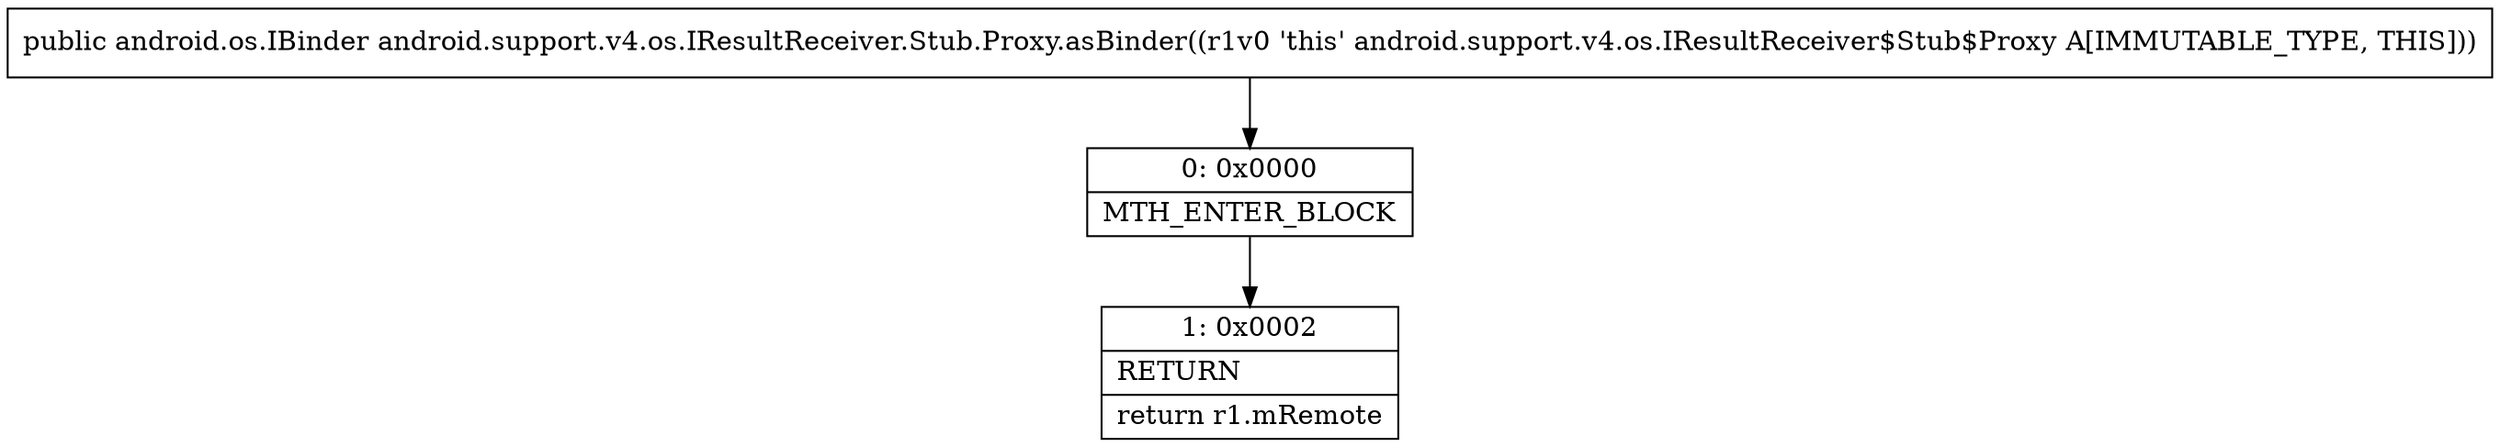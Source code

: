 digraph "CFG forandroid.support.v4.os.IResultReceiver.Stub.Proxy.asBinder()Landroid\/os\/IBinder;" {
Node_0 [shape=record,label="{0\:\ 0x0000|MTH_ENTER_BLOCK\l}"];
Node_1 [shape=record,label="{1\:\ 0x0002|RETURN\l|return r1.mRemote\l}"];
MethodNode[shape=record,label="{public android.os.IBinder android.support.v4.os.IResultReceiver.Stub.Proxy.asBinder((r1v0 'this' android.support.v4.os.IResultReceiver$Stub$Proxy A[IMMUTABLE_TYPE, THIS])) }"];
MethodNode -> Node_0;
Node_0 -> Node_1;
}

